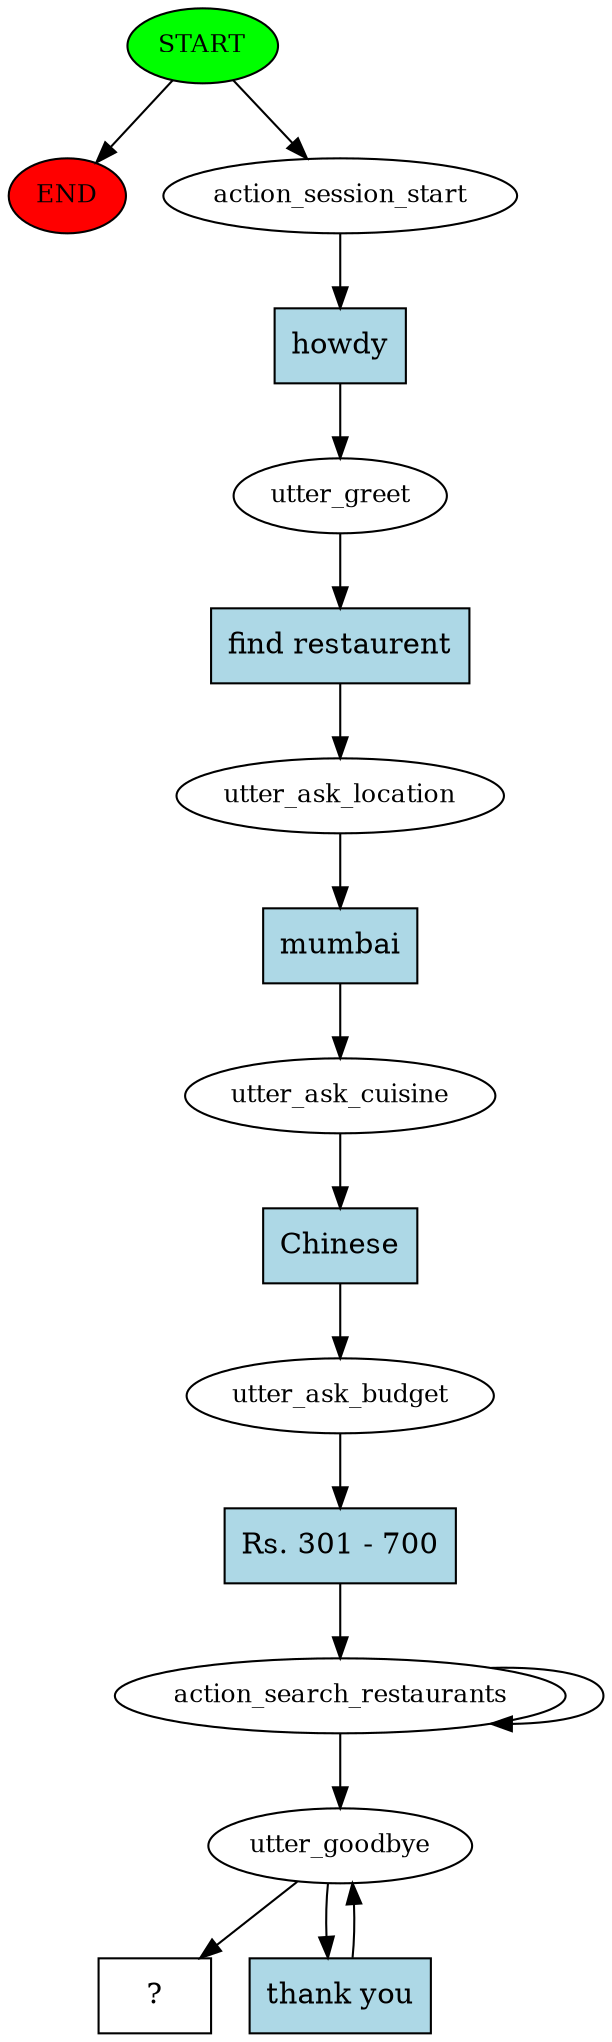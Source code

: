 digraph  {
0 [class="start active", fillcolor=green, fontsize=12, label=START, style=filled];
"-1" [class=end, fillcolor=red, fontsize=12, label=END, style=filled];
1 [class=active, fontsize=12, label=action_session_start];
2 [class=active, fontsize=12, label=utter_greet];
3 [class=active, fontsize=12, label=utter_ask_location];
4 [class=active, fontsize=12, label=utter_ask_cuisine];
5 [class=active, fontsize=12, label=utter_ask_budget];
6 [class=active, fontsize=12, label=action_search_restaurants];
8 [class=active, fontsize=12, label=utter_goodbye];
10 [class="intent dashed active", label="  ?  ", shape=rect];
11 [class="intent active", fillcolor=lightblue, label=howdy, shape=rect, style=filled];
12 [class="intent active", fillcolor=lightblue, label="find restaurent", shape=rect, style=filled];
13 [class="intent active", fillcolor=lightblue, label=mumbai, shape=rect, style=filled];
14 [class="intent active", fillcolor=lightblue, label=Chinese, shape=rect, style=filled];
15 [class="intent active", fillcolor=lightblue, label="Rs. 301 - 700", shape=rect, style=filled];
16 [class="intent active", fillcolor=lightblue, label="thank you", shape=rect, style=filled];
0 -> "-1"  [class="", key=NONE, label=""];
0 -> 1  [class=active, key=NONE, label=""];
1 -> 11  [class=active, key=0];
2 -> 12  [class=active, key=0];
3 -> 13  [class=active, key=0];
4 -> 14  [class=active, key=0];
5 -> 15  [class=active, key=0];
6 -> 8  [class=active, key=NONE, label=""];
6 -> 6  [class=active, key=NONE, label=""];
8 -> 10  [class=active, key=NONE, label=""];
8 -> 16  [class=active, key=0];
11 -> 2  [class=active, key=0];
12 -> 3  [class=active, key=0];
13 -> 4  [class=active, key=0];
14 -> 5  [class=active, key=0];
15 -> 6  [class=active, key=0];
16 -> 8  [class=active, key=0];
}
